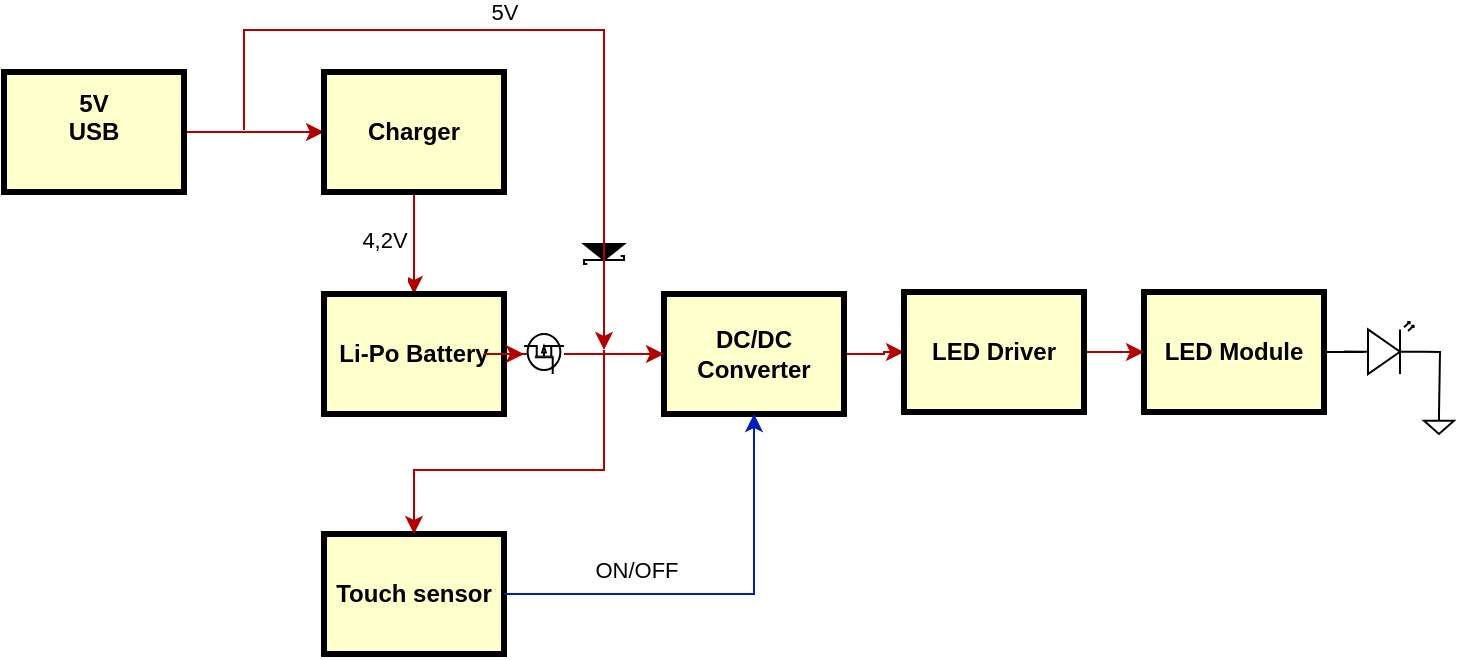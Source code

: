 <mxfile version="22.1.3" type="github">
  <diagram name="Page-1" id="c7558073-3199-34d8-9f00-42111426c3f3">
    <mxGraphModel dx="369" dy="582" grid="1" gridSize="10" guides="1" tooltips="1" connect="1" arrows="1" fold="1" page="1" pageScale="1" pageWidth="826" pageHeight="1169" background="none" math="0" shadow="0">
      <root>
        <mxCell id="0" />
        <mxCell id="1" parent="0" />
        <mxCell id="O1FrOAGbyvd83Z-hj354-107" value="" style="edgeStyle=orthogonalEdgeStyle;rounded=0;orthogonalLoop=1;jettySize=auto;html=1;fillColor=#e51400;strokeColor=#B20000;" edge="1" parent="1" source="15" target="O1FrOAGbyvd83Z-hj354-96">
          <mxGeometry relative="1" as="geometry" />
        </mxCell>
        <mxCell id="15" value="5V&#xa;USB&#xa;" style="whiteSpace=wrap;align=center;verticalAlign=middle;fontStyle=1;strokeWidth=3;fillColor=#FFFFCC" parent="1" vertex="1">
          <mxGeometry x="880" y="281" width="90" height="60" as="geometry" />
        </mxCell>
        <mxCell id="O1FrOAGbyvd83Z-hj354-109" value="" style="edgeStyle=orthogonalEdgeStyle;rounded=0;orthogonalLoop=1;jettySize=auto;html=1;fillColor=#e51400;strokeColor=#B20000;" edge="1" parent="1" source="O1FrOAGbyvd83Z-hj354-96" target="O1FrOAGbyvd83Z-hj354-99">
          <mxGeometry relative="1" as="geometry" />
        </mxCell>
        <mxCell id="O1FrOAGbyvd83Z-hj354-124" value="&lt;div&gt;4,2V&lt;/div&gt;&lt;div&gt;&lt;br&gt;&lt;/div&gt;" style="edgeLabel;html=1;align=center;verticalAlign=middle;resizable=0;points=[];" vertex="1" connectable="0" parent="O1FrOAGbyvd83Z-hj354-109">
          <mxGeometry x="-0.072" y="2" relative="1" as="geometry">
            <mxPoint x="-17" y="7" as="offset" />
          </mxGeometry>
        </mxCell>
        <mxCell id="O1FrOAGbyvd83Z-hj354-96" value="Charger" style="whiteSpace=wrap;align=center;verticalAlign=middle;fontStyle=1;strokeWidth=3;fillColor=#FFFFCC" vertex="1" parent="1">
          <mxGeometry x="1040" y="281" width="90" height="60" as="geometry" />
        </mxCell>
        <mxCell id="O1FrOAGbyvd83Z-hj354-111" value="" style="edgeStyle=orthogonalEdgeStyle;rounded=0;orthogonalLoop=1;jettySize=auto;html=1;fillColor=#e51400;strokeColor=#B20000;" edge="1" parent="1" source="O1FrOAGbyvd83Z-hj354-97" target="O1FrOAGbyvd83Z-hj354-100">
          <mxGeometry relative="1" as="geometry" />
        </mxCell>
        <mxCell id="O1FrOAGbyvd83Z-hj354-97" value="DC/DC Converter" style="whiteSpace=wrap;align=center;verticalAlign=middle;fontStyle=1;strokeWidth=3;fillColor=#FFFFCC" vertex="1" parent="1">
          <mxGeometry x="1210" y="392" width="90" height="60" as="geometry" />
        </mxCell>
        <mxCell id="O1FrOAGbyvd83Z-hj354-127" value="" style="edgeStyle=orthogonalEdgeStyle;rounded=0;orthogonalLoop=1;jettySize=auto;html=1;endArrow=none;endFill=0;entryX=0;entryY=0.57;entryDx=0;entryDy=0;entryPerimeter=0;" edge="1" parent="1" source="O1FrOAGbyvd83Z-hj354-98" target="O1FrOAGbyvd83Z-hj354-125">
          <mxGeometry relative="1" as="geometry" />
        </mxCell>
        <mxCell id="O1FrOAGbyvd83Z-hj354-98" value="LED Module" style="whiteSpace=wrap;align=center;verticalAlign=middle;fontStyle=1;strokeWidth=3;fillColor=#FFFFCC" vertex="1" parent="1">
          <mxGeometry x="1450" y="391" width="90" height="60" as="geometry" />
        </mxCell>
        <mxCell id="O1FrOAGbyvd83Z-hj354-110" value="" style="edgeStyle=orthogonalEdgeStyle;rounded=0;orthogonalLoop=1;jettySize=auto;html=1;fillColor=#e51400;strokeColor=#B20000;" edge="1" parent="1" source="O1FrOAGbyvd83Z-hj354-104" target="O1FrOAGbyvd83Z-hj354-97">
          <mxGeometry relative="1" as="geometry" />
        </mxCell>
        <mxCell id="O1FrOAGbyvd83Z-hj354-99" value="Li-Po Battery" style="whiteSpace=wrap;align=center;verticalAlign=middle;fontStyle=1;strokeWidth=3;fillColor=#FFFFCC" vertex="1" parent="1">
          <mxGeometry x="1040" y="392" width="90" height="60" as="geometry" />
        </mxCell>
        <mxCell id="O1FrOAGbyvd83Z-hj354-112" value="" style="edgeStyle=orthogonalEdgeStyle;rounded=0;orthogonalLoop=1;jettySize=auto;html=1;fillColor=#e51400;strokeColor=#B20000;" edge="1" parent="1" source="O1FrOAGbyvd83Z-hj354-100" target="O1FrOAGbyvd83Z-hj354-98">
          <mxGeometry relative="1" as="geometry" />
        </mxCell>
        <mxCell id="O1FrOAGbyvd83Z-hj354-100" value="LED Driver" style="whiteSpace=wrap;align=center;verticalAlign=middle;fontStyle=1;strokeWidth=3;fillColor=#FFFFCC" vertex="1" parent="1">
          <mxGeometry x="1330" y="391" width="90" height="60" as="geometry" />
        </mxCell>
        <mxCell id="O1FrOAGbyvd83Z-hj354-101" value="Touch sensor" style="whiteSpace=wrap;align=center;verticalAlign=middle;fontStyle=1;strokeWidth=3;fillColor=#FFFFCC" vertex="1" parent="1">
          <mxGeometry x="1040" y="512" width="90" height="60" as="geometry" />
        </mxCell>
        <mxCell id="O1FrOAGbyvd83Z-hj354-103" value="" style="pointerEvents=1;fillColor=strokeColor;verticalLabelPosition=bottom;shadow=0;dashed=0;align=center;html=1;verticalAlign=top;shape=mxgraph.electrical.diodes.schottky_diode;rotation=90;" vertex="1" parent="1">
          <mxGeometry x="1170" y="361" width="20" height="20" as="geometry" />
        </mxCell>
        <mxCell id="O1FrOAGbyvd83Z-hj354-114" value="" style="endArrow=classic;html=1;rounded=0;fillColor=#e51400;strokeColor=#B20000;" edge="1" parent="1">
          <mxGeometry width="50" height="50" relative="1" as="geometry">
            <mxPoint x="1000" y="310" as="sourcePoint" />
            <mxPoint x="1180" y="420" as="targetPoint" />
            <Array as="points">
              <mxPoint x="1000" y="260" />
              <mxPoint x="1090" y="260" />
              <mxPoint x="1180" y="260" />
            </Array>
          </mxGeometry>
        </mxCell>
        <mxCell id="O1FrOAGbyvd83Z-hj354-123" value="5V" style="edgeLabel;html=1;align=center;verticalAlign=middle;resizable=0;points=[];" vertex="1" connectable="0" parent="O1FrOAGbyvd83Z-hj354-114">
          <mxGeometry x="-0.068" relative="1" as="geometry">
            <mxPoint x="-2" y="-9" as="offset" />
          </mxGeometry>
        </mxCell>
        <mxCell id="O1FrOAGbyvd83Z-hj354-117" value="" style="edgeStyle=orthogonalEdgeStyle;rounded=0;orthogonalLoop=1;jettySize=auto;html=1;fillColor=#e51400;strokeColor=#B20000;" edge="1" parent="1" source="O1FrOAGbyvd83Z-hj354-99" target="O1FrOAGbyvd83Z-hj354-104">
          <mxGeometry relative="1" as="geometry">
            <mxPoint x="1130" y="422" as="sourcePoint" />
            <mxPoint x="1210" y="422" as="targetPoint" />
          </mxGeometry>
        </mxCell>
        <mxCell id="O1FrOAGbyvd83Z-hj354-104" value="" style="verticalLabelPosition=bottom;shadow=0;dashed=0;align=center;html=1;verticalAlign=top;shape=mxgraph.electrical.mosfets1.p-channel_mosfet_1;rotation=-90;" vertex="1" parent="1">
          <mxGeometry x="1140" y="412" width="20" height="20" as="geometry" />
        </mxCell>
        <mxCell id="O1FrOAGbyvd83Z-hj354-118" value="" style="edgeStyle=orthogonalEdgeStyle;rounded=0;orthogonalLoop=1;jettySize=auto;html=1;fillColor=#e51400;strokeColor=#B20000;entryX=0.5;entryY=0;entryDx=0;entryDy=0;" edge="1" parent="1" target="O1FrOAGbyvd83Z-hj354-101">
          <mxGeometry relative="1" as="geometry">
            <mxPoint x="1180" y="420" as="sourcePoint" />
            <mxPoint x="1080" y="480" as="targetPoint" />
            <Array as="points">
              <mxPoint x="1180" y="480" />
              <mxPoint x="1085" y="480" />
            </Array>
          </mxGeometry>
        </mxCell>
        <mxCell id="O1FrOAGbyvd83Z-hj354-121" value="" style="edgeStyle=orthogonalEdgeStyle;rounded=0;orthogonalLoop=1;jettySize=auto;html=1;fillColor=#0050ef;strokeColor=#001DBC;exitX=1;exitY=0.5;exitDx=0;exitDy=0;entryX=0.5;entryY=1;entryDx=0;entryDy=0;" edge="1" parent="1" source="O1FrOAGbyvd83Z-hj354-101" target="O1FrOAGbyvd83Z-hj354-97">
          <mxGeometry relative="1" as="geometry">
            <mxPoint x="1230" y="534.5" as="sourcePoint" />
            <mxPoint x="1230" y="615.5" as="targetPoint" />
          </mxGeometry>
        </mxCell>
        <mxCell id="O1FrOAGbyvd83Z-hj354-122" value="ON/OFF" style="edgeLabel;html=1;align=center;verticalAlign=middle;resizable=0;points=[];" vertex="1" connectable="0" parent="O1FrOAGbyvd83Z-hj354-121">
          <mxGeometry x="-0.388" y="-2" relative="1" as="geometry">
            <mxPoint y="-14" as="offset" />
          </mxGeometry>
        </mxCell>
        <mxCell id="O1FrOAGbyvd83Z-hj354-125" value="" style="verticalLabelPosition=bottom;shadow=0;dashed=0;align=center;html=1;verticalAlign=top;shape=mxgraph.electrical.opto_electronics.led_2;pointerEvents=1;" vertex="1" parent="1">
          <mxGeometry x="1550" y="406" width="40" height="26" as="geometry" />
        </mxCell>
        <mxCell id="O1FrOAGbyvd83Z-hj354-128" value="" style="pointerEvents=1;verticalLabelPosition=bottom;shadow=0;dashed=0;align=center;html=1;verticalAlign=top;shape=mxgraph.electrical.signal_sources.signal_ground;" vertex="1" parent="1">
          <mxGeometry x="1590" y="452" width="15" height="10" as="geometry" />
        </mxCell>
        <mxCell id="O1FrOAGbyvd83Z-hj354-132" value="" style="endArrow=none;html=1;rounded=0;entryX=1;entryY=0.57;entryDx=0;entryDy=0;entryPerimeter=0;exitX=0.5;exitY=0;exitDx=0;exitDy=0;exitPerimeter=0;" edge="1" parent="1" source="O1FrOAGbyvd83Z-hj354-128" target="O1FrOAGbyvd83Z-hj354-125">
          <mxGeometry width="50" height="50" relative="1" as="geometry">
            <mxPoint x="1430" y="450" as="sourcePoint" />
            <mxPoint x="1480" y="400" as="targetPoint" />
            <Array as="points">
              <mxPoint x="1598" y="421" />
            </Array>
          </mxGeometry>
        </mxCell>
      </root>
    </mxGraphModel>
  </diagram>
</mxfile>
